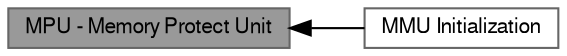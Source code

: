 digraph "MPU - Memory Protect Unit"
{
 // LATEX_PDF_SIZE
  bgcolor="transparent";
  edge [fontname=FreeSans,fontsize=10,labelfontname=FreeSans,labelfontsize=10];
  node [fontname=FreeSans,fontsize=10,shape=box,height=0.2,width=0.4];
  rankdir=LR;
  Node2 [label="MMU Initialization",height=0.2,width=0.4,color="grey40", fillcolor="white", style="filled",URL="$group__mmu.html",tooltip=" "];
  Node1 [label="MPU - Memory Protect Unit",height=0.2,width=0.4,color="gray40", fillcolor="grey60", style="filled", fontcolor="black",tooltip=" "];
  Node1->Node2 [shape=plaintext, dir="back", style="solid"];
}

